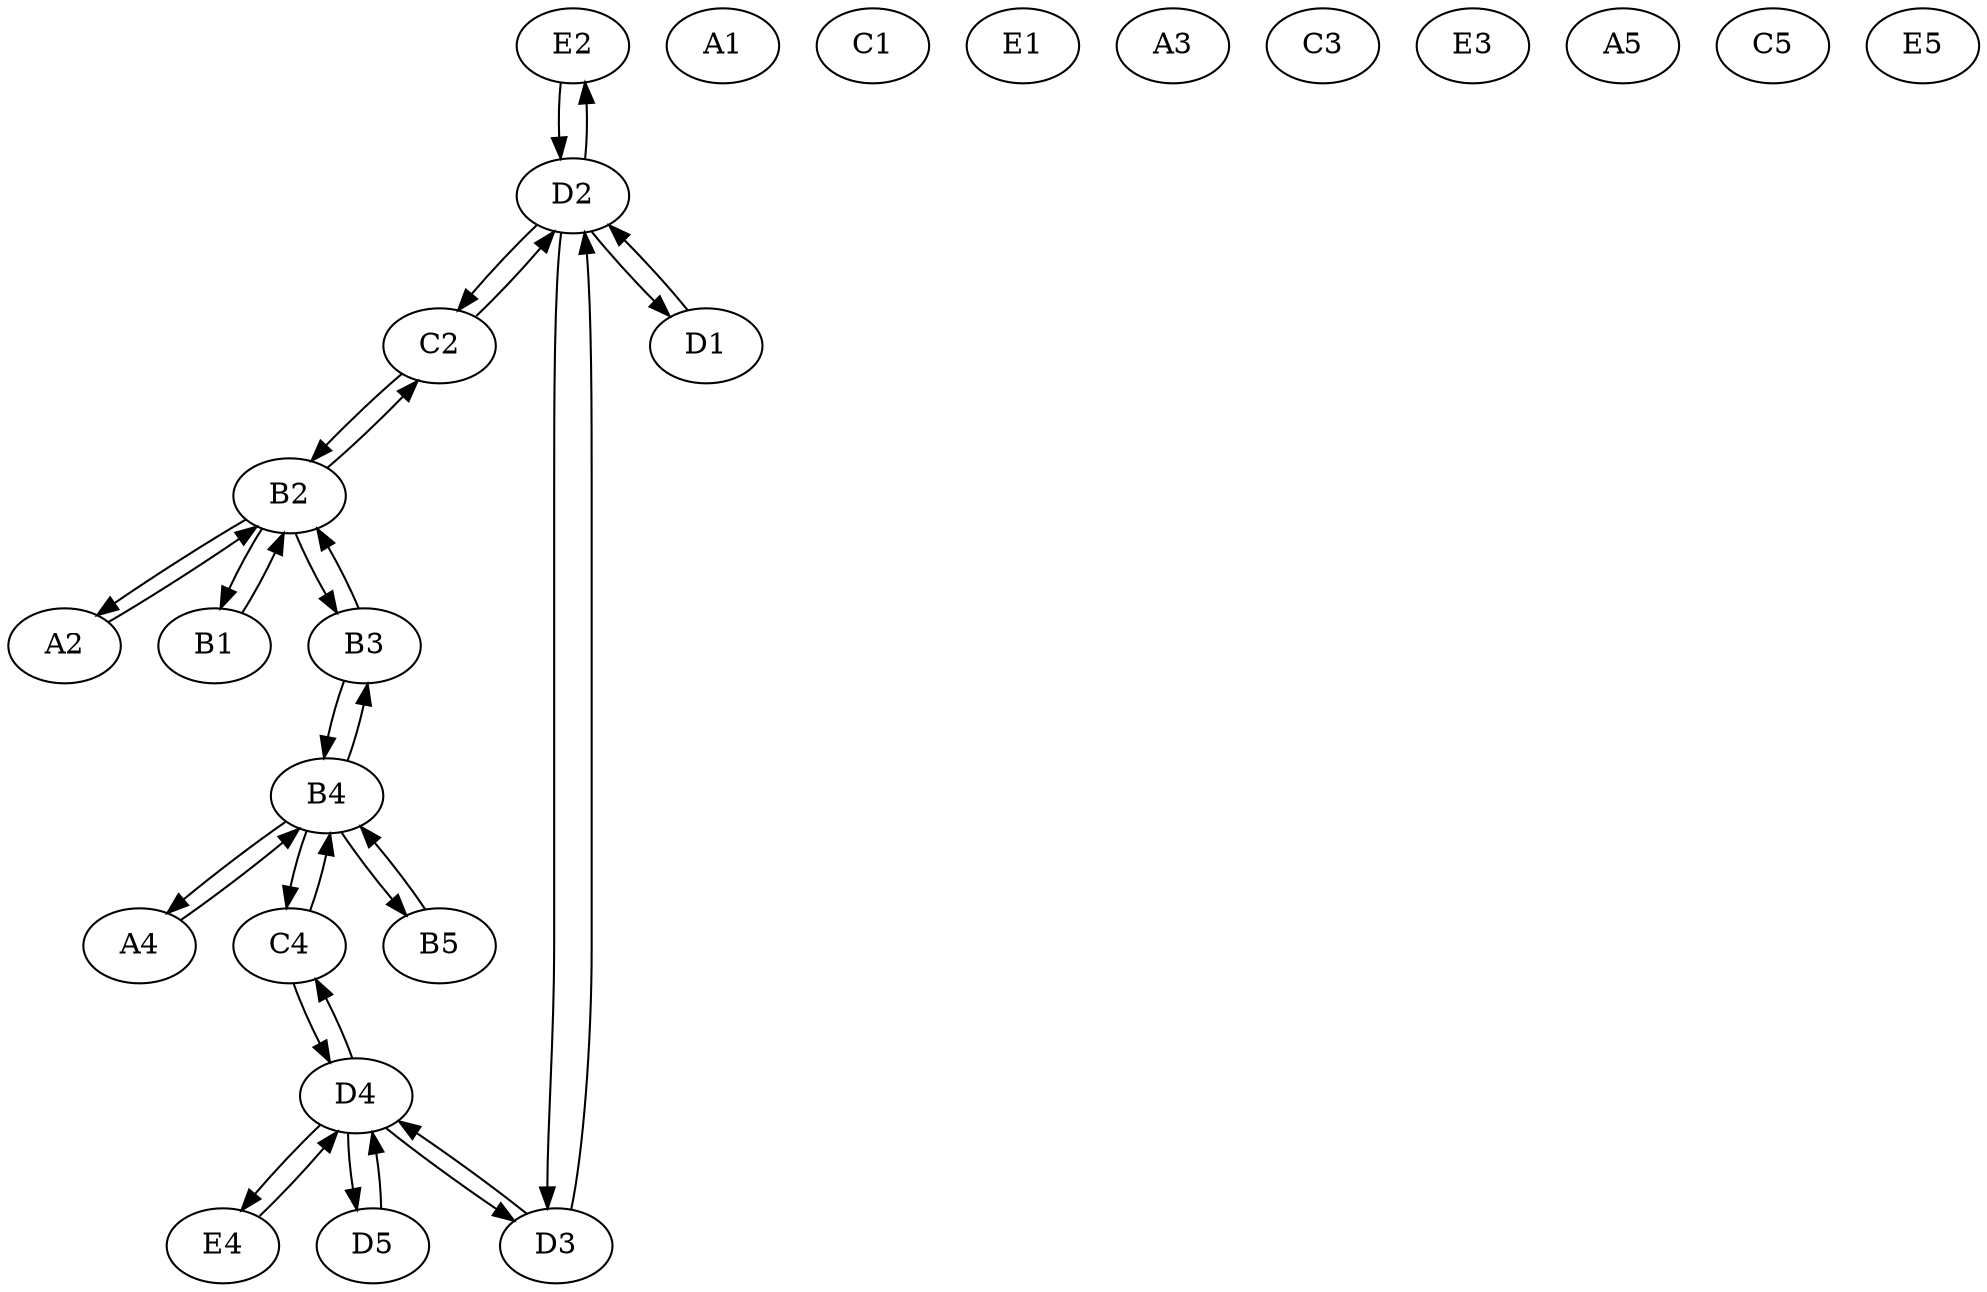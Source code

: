 digraph g {

	// verticals
	E2 -> D2 -> C2 -> B2 -> A2 [ distance = 1 ]
	A4 -> B4 -> C4 -> D4 -> E4 [ distance = 1 ]

	// horizontals
	B1 -> B2 -> B3 -> B4 -> B5 [ distance = 1 ]
	D5 -> D4 -> D3 -> D2 -> D1 [ distance = 1 ]

	// the inner ring reversed
	// B4 -> B3 -> B2 -> C2 -> D2 -> D3 -> D4 -> C4 -> B4 [ distance = 1 ]

	// vert reverse
	A2 -> B2 -> C2 -> D2 -> E2 [ distance = 1 ]
	E4 -> D4 -> C4 -> B4 -> A4 [ distance = 1 ]

	// horiz reverse
	B5 -> B4 -> B3 -> B2 -> B1 [ distance = 1 ]
	D1 -> D2 -> D3 -> D4 -> D5 [ distance = 1 ]

	// positions
	A1 [ x =  50, y =  50 ]
	B1 [ x =  50, y = 100 ]
	C1 [ x =  50, y = 150 ]
	D1 [ x =  50, y = 200 ]
	E1 [ x =  50, y = 250 ]

	A2 [ x = 100, y =  50 ]
	B2 [ x = 100, y = 100 ]
	C2 [ x = 100, y = 150 ]
	D2 [ x = 100, y = 200 ]
	E2 [ x = 100, y = 250 ]

	A3 [ x = 150, y =  50 ]
	B3 [ x = 150, y = 100 ]
	C3 [ x = 150, y = 150 ]
	D3 [ x = 150, y = 200 ]
	E3 [ x = 150, y = 250 ]

	A4 [ x = 200, y =  50 ]
	B4 [ x = 200, y = 100 ]
	C4 [ x = 200, y = 150 ]
	D4 [ x = 200, y = 200 ]
	E4 [ x = 200, y = 250 ]

	A5 [ x = 250, y =  50 ]
	B5 [ x = 250, y = 100 ]
	C5 [ x = 250, y = 150 ]
	D5 [ x = 250, y = 200 ]
	E5 [ x = 250, y = 250 ]


	// passengers
	A4 [ passenger = "pA:A4,A2->A2,A4@rate=1/1000" ]
	E2 [ passenger = "pB:E2->B5@rate=1/1000" ]
	B1 [ passenger = "pB1_E2_0:B1->E2@rate=1/1000,pB1_E2_1:B1->E2@rate=1/1000" ]
}
